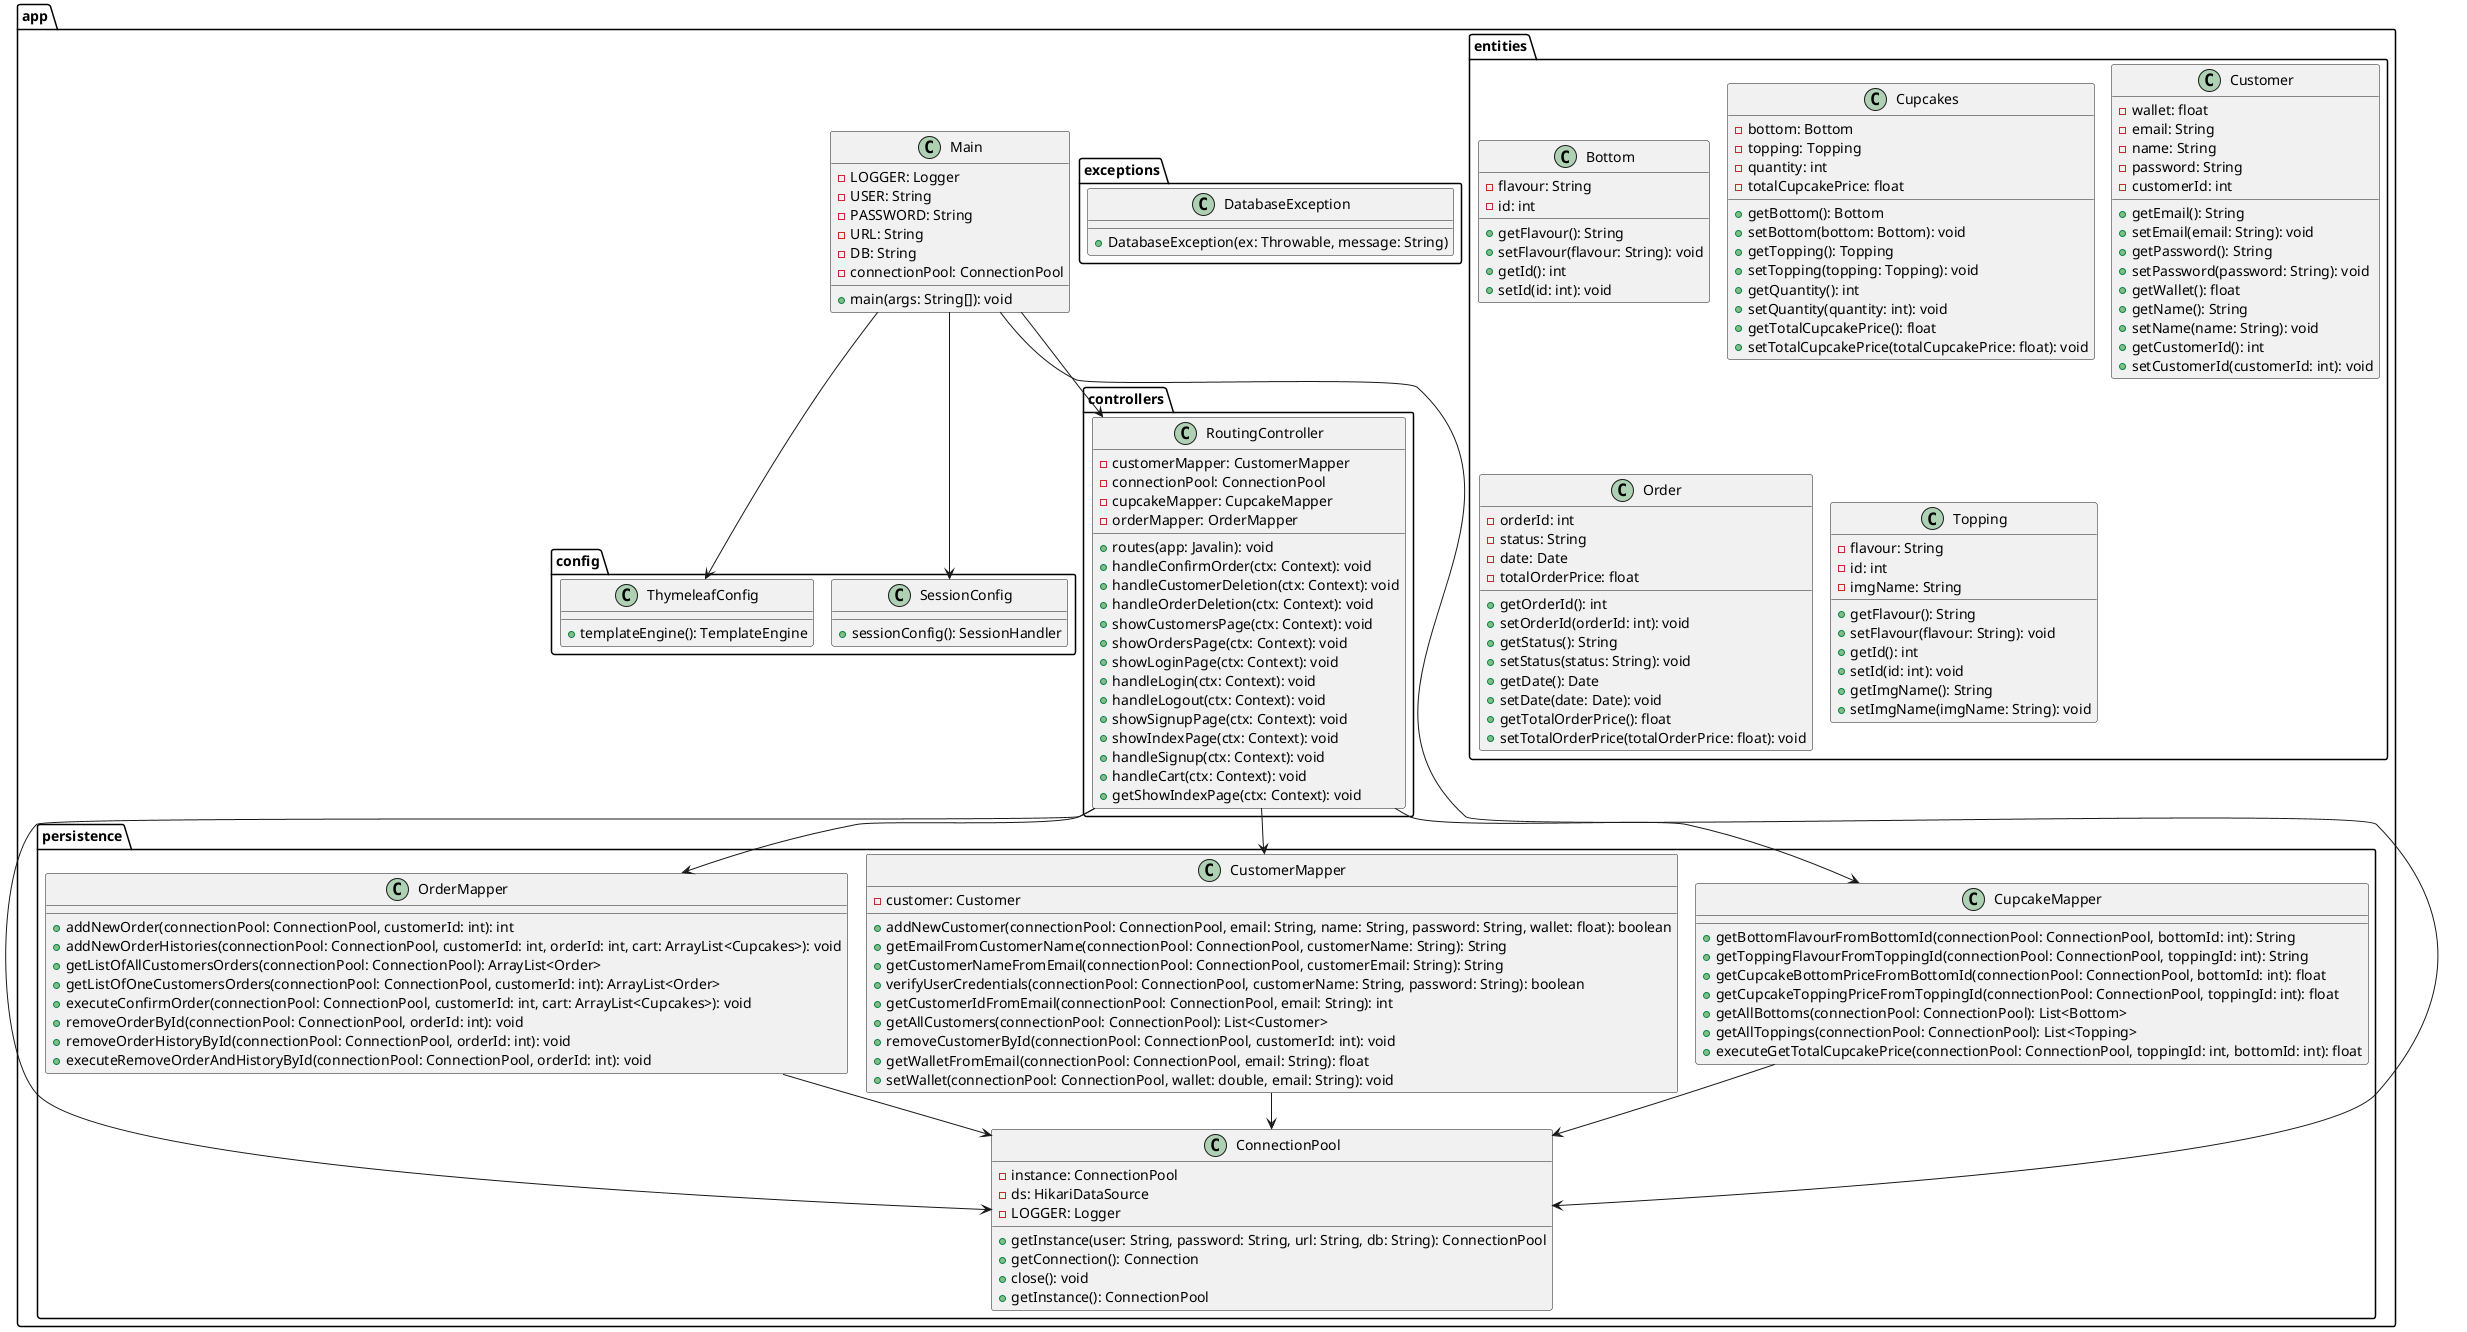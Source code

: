 @startuml CupcakeFactory
!pragma layout smetana

package "app" {
    package "config" {
        class SessionConfig {
            + sessionConfig(): SessionHandler
        }
        class ThymeleafConfig {
            + templateEngine(): TemplateEngine
        }
    }

    package "controllers" {
        class RoutingController {
            - customerMapper: CustomerMapper
            - connectionPool: ConnectionPool
            - cupcakeMapper: CupcakeMapper
            - orderMapper: OrderMapper
            + routes(app: Javalin): void
            + handleConfirmOrder(ctx: Context): void
            + handleCustomerDeletion(ctx: Context): void
            + handleOrderDeletion(ctx: Context): void
            + showCustomersPage(ctx: Context): void
            + showOrdersPage(ctx: Context): void
            + showLoginPage(ctx: Context): void
            + handleLogin(ctx: Context): void
            + handleLogout(ctx: Context): void
            + showSignupPage(ctx: Context): void
            + showIndexPage(ctx: Context): void
            + handleSignup(ctx: Context): void
            + handleCart(ctx: Context): void
            + getShowIndexPage(ctx: Context): void
        }
    }

    package "entities" {
        class Bottom {
            - flavour: String
            - id: int
            + getFlavour(): String
            + setFlavour(flavour: String): void
            + getId(): int
            + setId(id: int): void
        }

        class Cupcakes {
            - bottom: Bottom
            - topping: Topping
            - quantity: int
            - totalCupcakePrice: float
            + getBottom(): Bottom
            + setBottom(bottom: Bottom): void
            + getTopping(): Topping
            + setTopping(topping: Topping): void
            + getQuantity(): int
            + setQuantity(quantity: int): void
            + getTotalCupcakePrice(): float
            + setTotalCupcakePrice(totalCupcakePrice: float): void
        }

        class Customer {
            - wallet: float
            - email: String
            - name: String
            - password: String
            - customerId: int
            + getEmail(): String
            + setEmail(email: String): void
            + getPassword(): String
            + setPassword(password: String): void
            + getWallet(): float
            + getName(): String
            + setName(name: String): void
            + getCustomerId(): int
            + setCustomerId(customerId: int): void
        }

        class Order {
            - orderId: int
            - status: String
            - date: Date
            - totalOrderPrice: float
            + getOrderId(): int
            + setOrderId(orderId: int): void
            + getStatus(): String
            + setStatus(status: String): void
            + getDate(): Date
            + setDate(date: Date): void
            + getTotalOrderPrice(): float
            + setTotalOrderPrice(totalOrderPrice: float): void
        }

        class Topping {
            - flavour: String
            - id: int
            - imgName: String
            + getFlavour(): String
            + setFlavour(flavour: String): void
            + getId(): int
            + setId(id: int): void
            + getImgName(): String
            + setImgName(imgName: String): void
        }
    }

    package "exceptions" {
        class DatabaseException {
            + DatabaseException(ex: Throwable, message: String)
        }
    }

    package "persistence" {
        class ConnectionPool {
            - instance: ConnectionPool
            - ds: HikariDataSource
            - LOGGER: Logger
            + getInstance(user: String, password: String, url: String, db: String): ConnectionPool
            + getConnection(): Connection
            + close(): void
            + getInstance(): ConnectionPool
        }

        class CupcakeMapper {
            + getBottomFlavourFromBottomId(connectionPool: ConnectionPool, bottomId: int): String
            + getToppingFlavourFromToppingId(connectionPool: ConnectionPool, toppingId: int): String
            + getCupcakeBottomPriceFromBottomId(connectionPool: ConnectionPool, bottomId: int): float
            + getCupcakeToppingPriceFromToppingId(connectionPool: ConnectionPool, toppingId: int): float
            + getAllBottoms(connectionPool: ConnectionPool): List<Bottom>
            + getAllToppings(connectionPool: ConnectionPool): List<Topping>
            + executeGetTotalCupcakePrice(connectionPool: ConnectionPool, toppingId: int, bottomId: int): float
        }

        class CustomerMapper {
            - customer: Customer
            + addNewCustomer(connectionPool: ConnectionPool, email: String, name: String, password: String, wallet: float): boolean
            + getEmailFromCustomerName(connectionPool: ConnectionPool, customerName: String): String
            + getCustomerNameFromEmail(connectionPool: ConnectionPool, customerEmail: String): String
            + verifyUserCredentials(connectionPool: ConnectionPool, customerName: String, password: String): boolean
            + getCustomerIdFromEmail(connectionPool: ConnectionPool, email: String): int
            + getAllCustomers(connectionPool: ConnectionPool): List<Customer>
            + removeCustomerById(connectionPool: ConnectionPool, customerId: int): void
            + getWalletFromEmail(connectionPool: ConnectionPool, email: String): float
            + setWallet(connectionPool: ConnectionPool, wallet: double, email: String): void
        }

        class OrderMapper {
            + addNewOrder(connectionPool: ConnectionPool, customerId: int): int
            + addNewOrderHistories(connectionPool: ConnectionPool, customerId: int, orderId: int, cart: ArrayList<Cupcakes>): void
            + getListOfAllCustomersOrders(connectionPool: ConnectionPool): ArrayList<Order>
            + getListOfOneCustomersOrders(connectionPool: ConnectionPool, customerId: int): ArrayList<Order>
            + executeConfirmOrder(connectionPool: ConnectionPool, customerId: int, cart: ArrayList<Cupcakes>): void
            + removeOrderById(connectionPool: ConnectionPool, orderId: int): void
            + removeOrderHistoryById(connectionPool: ConnectionPool, orderId: int): void
            + executeRemoveOrderAndHistoryById(connectionPool: ConnectionPool, orderId: int): void
        }
    }

    class Main {
        - LOGGER: Logger
        - USER: String
        - PASSWORD: String
        - URL: String
        - DB: String
        - connectionPool: ConnectionPool
        + main(args: String[]): void
    }
}



RoutingController --> ConnectionPool
RoutingController --> CustomerMapper
RoutingController --> CupcakeMapper
RoutingController --> OrderMapper

CustomerMapper --> ConnectionPool
CupcakeMapper --> ConnectionPool
OrderMapper --> ConnectionPool

Main --> ConnectionPool
Main --> RoutingController
Main --> ThymeleafConfig
Main --> SessionConfig

@enduml